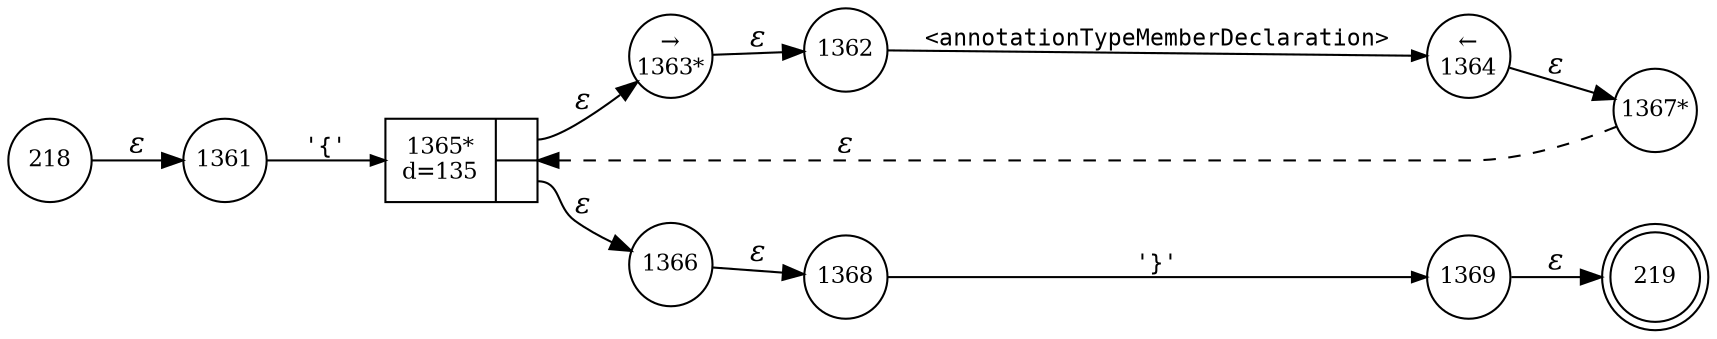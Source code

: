 digraph ATN {
rankdir=LR;
s219[fontsize=11, label="219", shape=doublecircle, fixedsize=true, width=.6];
s1361[fontsize=11,label="1361", shape=circle, fixedsize=true, width=.55, peripheries=1];
s1362[fontsize=11,label="1362", shape=circle, fixedsize=true, width=.55, peripheries=1];
s1363[fontsize=11,label="&rarr;\n1363*", shape=circle, fixedsize=true, width=.55, peripheries=1];
s1364[fontsize=11,label="&larr;\n1364", shape=circle, fixedsize=true, width=.55, peripheries=1];
s1365[fontsize=11,label="{1365*\nd=135|{<p0>|<p1>}}", shape=record, fixedsize=false, peripheries=1];
s1366[fontsize=11,label="1366", shape=circle, fixedsize=true, width=.55, peripheries=1];
s1367[fontsize=11,label="1367*", shape=circle, fixedsize=true, width=.55, peripheries=1];
s1368[fontsize=11,label="1368", shape=circle, fixedsize=true, width=.55, peripheries=1];
s1369[fontsize=11,label="1369", shape=circle, fixedsize=true, width=.55, peripheries=1];
s218[fontsize=11,label="218", shape=circle, fixedsize=true, width=.55, peripheries=1];
s218 -> s1361 [fontname="Times-Italic", label="&epsilon;"];
s1361 -> s1365 [fontsize=11, fontname="Courier", arrowsize=.7, label = "'{'", arrowhead = normal];
s1365:p0 -> s1363 [fontname="Times-Italic", label="&epsilon;"];
s1365:p1 -> s1366 [fontname="Times-Italic", label="&epsilon;"];
s1363 -> s1362 [fontname="Times-Italic", label="&epsilon;"];
s1366 -> s1368 [fontname="Times-Italic", label="&epsilon;"];
s1362 -> s1364 [fontsize=11, fontname="Courier", arrowsize=.7, label = "<annotationTypeMemberDeclaration>", arrowhead = normal];
s1368 -> s1369 [fontsize=11, fontname="Courier", arrowsize=.7, label = "'}'", arrowhead = normal];
s1364 -> s1367 [fontname="Times-Italic", label="&epsilon;"];
s1369 -> s219 [fontname="Times-Italic", label="&epsilon;"];
s1367 -> s1365 [fontname="Times-Italic", label="&epsilon;", style="dashed"];
}